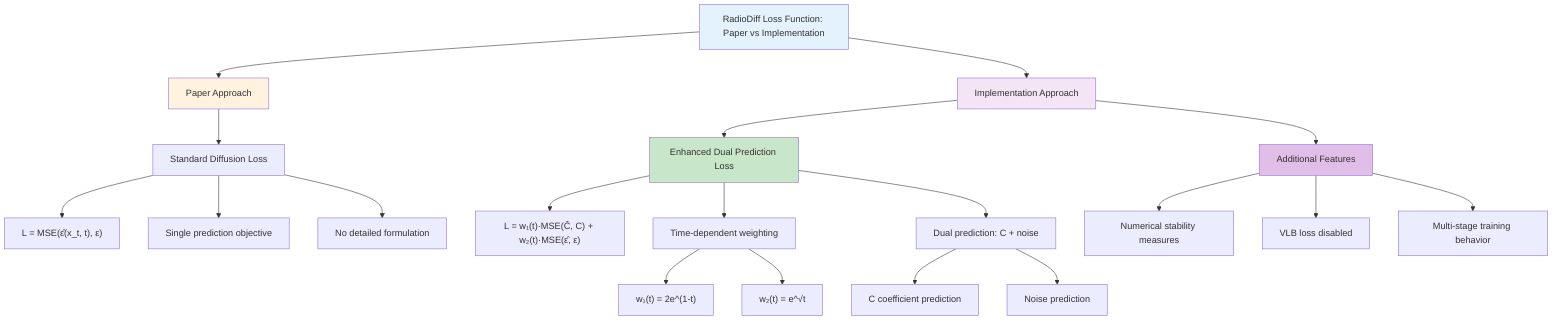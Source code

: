 flowchart TD
    A["RadioDiff Loss Function: Paper vs Implementation"] --> B["Paper Approach"]
    A --> C["Implementation Approach"]
    
    B --> D["Standard Diffusion Loss"]
    D --> E["L = MSE(ε̂(x_t, t), ε)"]
    D --> F["Single prediction objective"]
    D --> G["No detailed formulation"]
    
    C --> H["Enhanced Dual Prediction Loss"]
    H --> I["L = w₁(t)·MSE(Ĉ, C) + w₂(t)·MSE(ε̂, ε)"]
    H --> J["Time-dependent weighting"]
    H --> K["Dual prediction: C + noise"]
    
    J --> L["w₁(t) = 2e^(1-t)"]
    J --> M["w₂(t) = e^√t"]
    
    K --> N["C coefficient prediction"]
    K --> O["Noise prediction"]
    
    C --> P["Additional Features"]
    P --> Q["Numerical stability measures"]
    P --> R["VLB loss disabled"]
    P --> S["Multi-stage training behavior"]
    
    style A fill:#e3f2fd
    style B fill:#fff3e0
    style C fill:#f3e5f5
    style H fill:#c8e6c9
    style P fill:#e1bee7
